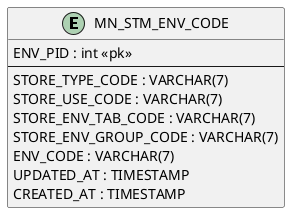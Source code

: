 @startuml

left to right direction

entity "MN_STM_ENV_CODE" as mnStmEnvCode {
  ENV_PID : int <<pk>>
  --
  STORE_TYPE_CODE : VARCHAR(7)
  STORE_USE_CODE : VARCHAR(7)
  STORE_ENV_TAB_CODE : VARCHAR(7)
  STORE_ENV_GROUP_CODE : VARCHAR(7)
  ENV_CODE : VARCHAR(7)
  UPDATED_AT : TIMESTAMP
  CREATED_AT : TIMESTAMP
}

@enduml